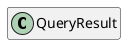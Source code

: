 @startuml
set namespaceSeparator \\
hide members
hide << alias >> circle

class QueryResult
@enduml
